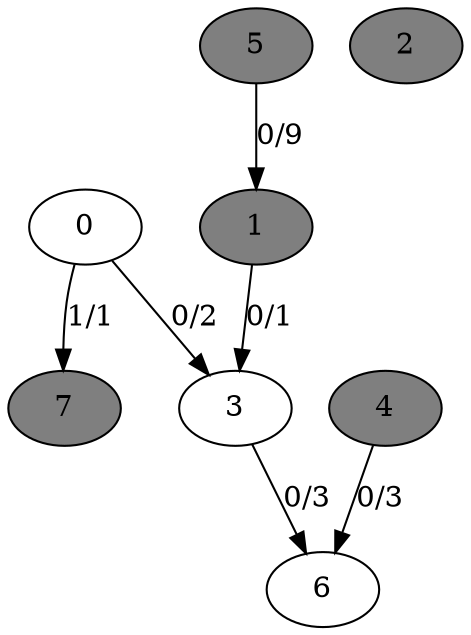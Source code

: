 digraph G {
	0[style=filled fillcolor=grey100];
	0->3[label ="0/2"] ;
	0->7[label ="1/1"] ;
	1[style=filled fillcolor=grey50];
	1->3[label ="0/1"] ;
	2[style=filled fillcolor=grey50];
	3[style=filled fillcolor=grey100];
	3->6[label ="0/3"] ;
	4[style=filled fillcolor=grey50];
	4->6[label ="0/3"] ;
	5[style=filled fillcolor=grey50];
	5->1[label ="0/9"] ;
	6[style=filled fillcolor=grey100];
	7[style=filled fillcolor=grey50];
}
